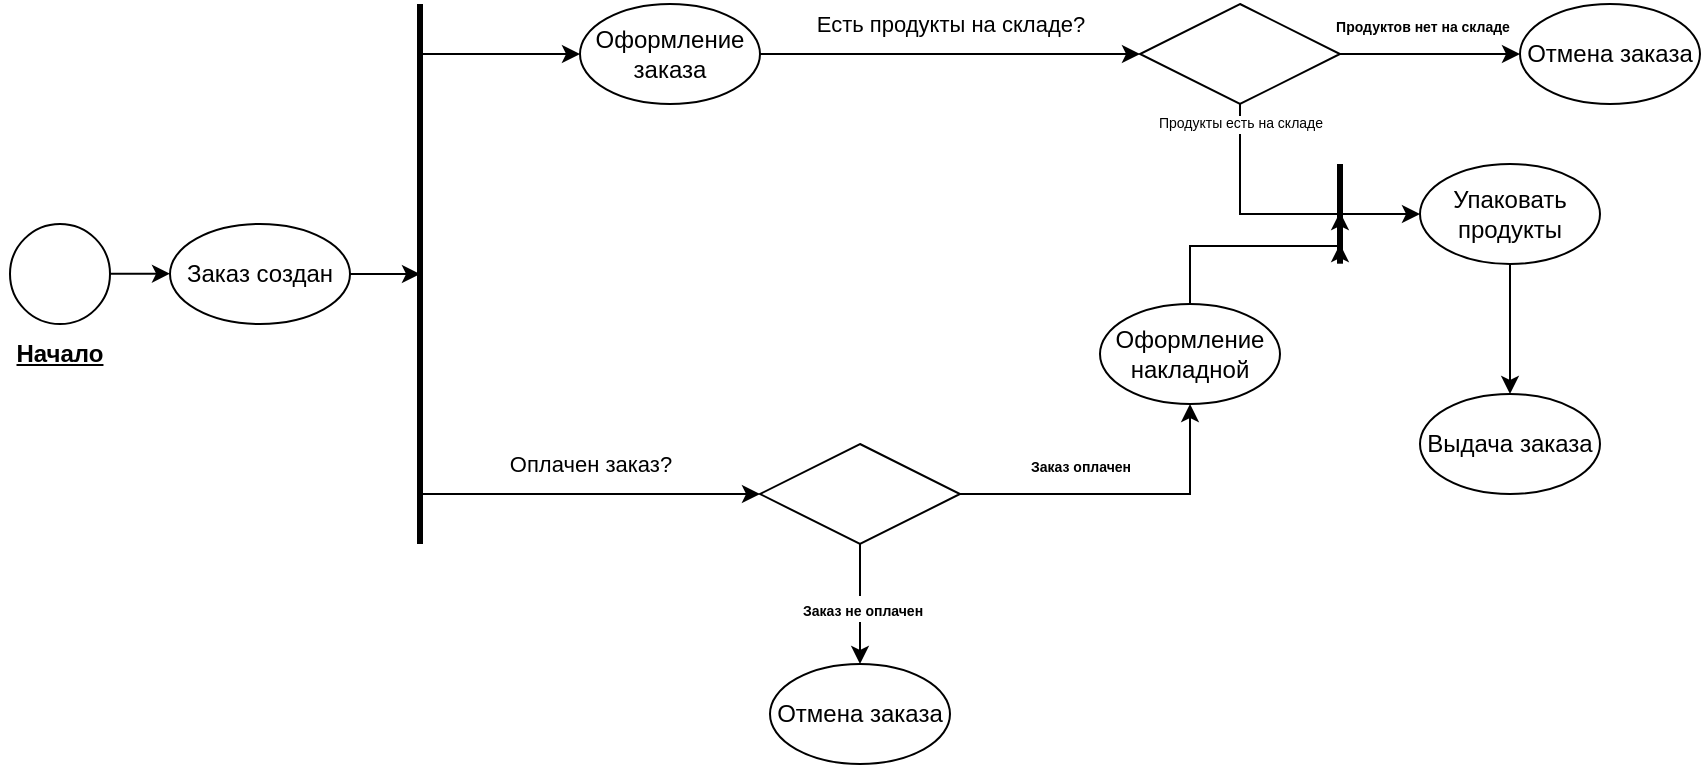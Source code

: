 <mxfile version="22.0.0" type="device">
  <diagram name="Страница — 1" id="-n59Aewnt4YCsEX-HWxs">
    <mxGraphModel dx="2261" dy="844" grid="1" gridSize="10" guides="1" tooltips="1" connect="1" arrows="1" fold="1" page="1" pageScale="1" pageWidth="827" pageHeight="1169" math="0" shadow="0">
      <root>
        <mxCell id="0" />
        <mxCell id="1" parent="0" />
        <mxCell id="Z3TzAWd75GU0sflshd3v-2" value="" style="ellipse;whiteSpace=wrap;html=1;aspect=fixed;" parent="1" vertex="1">
          <mxGeometry x="-408" y="480" width="50" height="50" as="geometry" />
        </mxCell>
        <mxCell id="Z3TzAWd75GU0sflshd3v-3" value="&lt;u&gt;Начало&lt;/u&gt;" style="text;html=1;strokeColor=none;fillColor=none;align=center;verticalAlign=middle;whiteSpace=wrap;rounded=0;fontStyle=1" parent="1" vertex="1">
          <mxGeometry x="-413" y="530" width="60" height="30" as="geometry" />
        </mxCell>
        <mxCell id="Z3TzAWd75GU0sflshd3v-4" value="" style="endArrow=classic;html=1;rounded=0;" parent="1" target="Z3TzAWd75GU0sflshd3v-5" edge="1">
          <mxGeometry width="50" height="50" relative="1" as="geometry">
            <mxPoint x="-358" y="504.82" as="sourcePoint" />
            <mxPoint x="-318" y="505" as="targetPoint" />
            <Array as="points">
              <mxPoint x="-328" y="504.82" />
            </Array>
          </mxGeometry>
        </mxCell>
        <mxCell id="Z3TzAWd75GU0sflshd3v-5" value="Заказ создан" style="ellipse;whiteSpace=wrap;html=1;" parent="1" vertex="1">
          <mxGeometry x="-328" y="480" width="90" height="50" as="geometry" />
        </mxCell>
        <mxCell id="Z3TzAWd75GU0sflshd3v-7" value="" style="endArrow=classic;html=1;rounded=0;" parent="1" edge="1">
          <mxGeometry width="50" height="50" relative="1" as="geometry">
            <mxPoint x="-238" y="505" as="sourcePoint" />
            <mxPoint x="-203" y="505" as="targetPoint" />
          </mxGeometry>
        </mxCell>
        <mxCell id="Z3TzAWd75GU0sflshd3v-9" value="" style="endArrow=none;html=1;rounded=0;strokeWidth=3;" parent="1" edge="1">
          <mxGeometry width="50" height="50" relative="1" as="geometry">
            <mxPoint x="-203" y="640" as="sourcePoint" />
            <mxPoint x="-203" y="370" as="targetPoint" />
          </mxGeometry>
        </mxCell>
        <mxCell id="Z3TzAWd75GU0sflshd3v-10" value="" style="endArrow=classic;html=1;rounded=0;entryX=0;entryY=0.5;entryDx=0;entryDy=0;" parent="1" target="Z3TzAWd75GU0sflshd3v-14" edge="1">
          <mxGeometry width="50" height="50" relative="1" as="geometry">
            <mxPoint x="-203" y="395" as="sourcePoint" />
            <mxPoint x="-18" y="394.58" as="targetPoint" />
          </mxGeometry>
        </mxCell>
        <mxCell id="Z3TzAWd75GU0sflshd3v-23" value="" style="edgeStyle=orthogonalEdgeStyle;rounded=0;orthogonalLoop=1;jettySize=auto;html=1;" parent="1" source="Z3TzAWd75GU0sflshd3v-14" target="Z3TzAWd75GU0sflshd3v-22" edge="1">
          <mxGeometry relative="1" as="geometry" />
        </mxCell>
        <mxCell id="5oCaMX8siLU9uhKDiqQL-5" value="Есть продукты на складе?" style="edgeLabel;html=1;align=center;verticalAlign=middle;resizable=0;points=[];" vertex="1" connectable="0" parent="Z3TzAWd75GU0sflshd3v-23">
          <mxGeometry x="0.018" relative="1" as="geometry">
            <mxPoint x="-2" y="-15" as="offset" />
          </mxGeometry>
        </mxCell>
        <mxCell id="Z3TzAWd75GU0sflshd3v-14" value="Оформление заказа" style="ellipse;whiteSpace=wrap;html=1;" parent="1" vertex="1">
          <mxGeometry x="-123" y="370" width="90" height="50" as="geometry" />
        </mxCell>
        <mxCell id="Z3TzAWd75GU0sflshd3v-15" value="" style="endArrow=classic;html=1;rounded=0;entryX=0;entryY=0.5;entryDx=0;entryDy=0;" parent="1" edge="1">
          <mxGeometry width="50" height="50" relative="1" as="geometry">
            <mxPoint x="-203" y="615" as="sourcePoint" />
            <mxPoint x="-33" y="615" as="targetPoint" />
          </mxGeometry>
        </mxCell>
        <mxCell id="5oCaMX8siLU9uhKDiqQL-4" value="Оплачен заказ?" style="edgeLabel;html=1;align=center;verticalAlign=middle;resizable=0;points=[];" vertex="1" connectable="0" parent="Z3TzAWd75GU0sflshd3v-15">
          <mxGeometry relative="1" as="geometry">
            <mxPoint y="-15" as="offset" />
          </mxGeometry>
        </mxCell>
        <mxCell id="Z3TzAWd75GU0sflshd3v-28" value="" style="edgeStyle=orthogonalEdgeStyle;rounded=0;orthogonalLoop=1;jettySize=auto;html=1;" parent="1" source="Z3TzAWd75GU0sflshd3v-22" target="Z3TzAWd75GU0sflshd3v-27" edge="1">
          <mxGeometry relative="1" as="geometry" />
        </mxCell>
        <mxCell id="Z3TzAWd75GU0sflshd3v-31" value="&lt;font style=&quot;font-size: 7px;&quot;&gt;Продуктов нет на складе&lt;/font&gt;" style="edgeLabel;html=1;align=center;verticalAlign=middle;resizable=0;points=[];fontStyle=1" parent="Z3TzAWd75GU0sflshd3v-28" vertex="1" connectable="0">
          <mxGeometry x="-0.083" y="3" relative="1" as="geometry">
            <mxPoint x="-1" y="-12" as="offset" />
          </mxGeometry>
        </mxCell>
        <mxCell id="Z3TzAWd75GU0sflshd3v-22" value="" style="rhombus;whiteSpace=wrap;html=1;" parent="1" vertex="1">
          <mxGeometry x="157" y="370" width="100" height="50" as="geometry" />
        </mxCell>
        <mxCell id="Z3TzAWd75GU0sflshd3v-27" value="Отмена заказа" style="ellipse;whiteSpace=wrap;html=1;" parent="1" vertex="1">
          <mxGeometry x="347" y="370" width="90" height="50" as="geometry" />
        </mxCell>
        <mxCell id="Z3TzAWd75GU0sflshd3v-53" value="" style="edgeStyle=orthogonalEdgeStyle;rounded=0;orthogonalLoop=1;jettySize=auto;html=1;" parent="1" source="Z3TzAWd75GU0sflshd3v-29" target="Z3TzAWd75GU0sflshd3v-52" edge="1">
          <mxGeometry relative="1" as="geometry" />
        </mxCell>
        <mxCell id="Z3TzAWd75GU0sflshd3v-29" value="Упаковать продукты" style="ellipse;whiteSpace=wrap;html=1;" parent="1" vertex="1">
          <mxGeometry x="297" y="450" width="90" height="50" as="geometry" />
        </mxCell>
        <mxCell id="Z3TzAWd75GU0sflshd3v-37" value="" style="edgeStyle=orthogonalEdgeStyle;rounded=0;orthogonalLoop=1;jettySize=auto;html=1;fontStyle=0" parent="1" source="Z3TzAWd75GU0sflshd3v-34" target="Z3TzAWd75GU0sflshd3v-36" edge="1">
          <mxGeometry relative="1" as="geometry" />
        </mxCell>
        <mxCell id="Z3TzAWd75GU0sflshd3v-38" value="&lt;font style=&quot;font-size: 7px;&quot;&gt;Заказ не оплачен&lt;/font&gt;" style="edgeLabel;html=1;align=center;verticalAlign=middle;resizable=0;points=[];fontStyle=1" parent="Z3TzAWd75GU0sflshd3v-37" vertex="1" connectable="0">
          <mxGeometry x="0.064" y="1" relative="1" as="geometry">
            <mxPoint as="offset" />
          </mxGeometry>
        </mxCell>
        <mxCell id="Z3TzAWd75GU0sflshd3v-47" value="" style="edgeStyle=orthogonalEdgeStyle;rounded=0;orthogonalLoop=1;jettySize=auto;html=1;" parent="1" source="Z3TzAWd75GU0sflshd3v-34" target="Z3TzAWd75GU0sflshd3v-46" edge="1">
          <mxGeometry relative="1" as="geometry" />
        </mxCell>
        <mxCell id="Z3TzAWd75GU0sflshd3v-50" value="&lt;b&gt;&lt;font style=&quot;font-size: 7px;&quot;&gt;Заказ оплачен&lt;/font&gt;&lt;/b&gt;" style="edgeLabel;html=1;align=center;verticalAlign=middle;resizable=0;points=[];" parent="Z3TzAWd75GU0sflshd3v-47" vertex="1" connectable="0">
          <mxGeometry x="-0.498" y="-1" relative="1" as="geometry">
            <mxPoint x="20" y="-16" as="offset" />
          </mxGeometry>
        </mxCell>
        <mxCell id="Z3TzAWd75GU0sflshd3v-34" value="" style="rhombus;whiteSpace=wrap;html=1;" parent="1" vertex="1">
          <mxGeometry x="-33" y="590" width="100" height="50" as="geometry" />
        </mxCell>
        <mxCell id="Z3TzAWd75GU0sflshd3v-36" value="Отмена заказа" style="ellipse;whiteSpace=wrap;html=1;" parent="1" vertex="1">
          <mxGeometry x="-28" y="700" width="90" height="50" as="geometry" />
        </mxCell>
        <mxCell id="Z3TzAWd75GU0sflshd3v-41" value="" style="endArrow=none;html=1;rounded=0;strokeWidth=3;" parent="1" edge="1">
          <mxGeometry width="50" height="50" relative="1" as="geometry">
            <mxPoint x="257" y="450" as="sourcePoint" />
            <mxPoint x="257" y="499.85" as="targetPoint" />
          </mxGeometry>
        </mxCell>
        <mxCell id="Z3TzAWd75GU0sflshd3v-46" value="Оформление накладной" style="ellipse;whiteSpace=wrap;html=1;" parent="1" vertex="1">
          <mxGeometry x="137" y="520" width="90" height="50" as="geometry" />
        </mxCell>
        <mxCell id="Z3TzAWd75GU0sflshd3v-49" value="" style="endArrow=classic;html=1;rounded=0;exitX=0.5;exitY=0;exitDx=0;exitDy=0;" parent="1" source="Z3TzAWd75GU0sflshd3v-46" edge="1">
          <mxGeometry width="50" height="50" relative="1" as="geometry">
            <mxPoint x="227" y="615" as="sourcePoint" />
            <mxPoint x="257" y="490" as="targetPoint" />
            <Array as="points">
              <mxPoint x="182" y="491" />
              <mxPoint x="257" y="491" />
            </Array>
          </mxGeometry>
        </mxCell>
        <mxCell id="Z3TzAWd75GU0sflshd3v-52" value="Выдача заказа" style="ellipse;whiteSpace=wrap;html=1;" parent="1" vertex="1">
          <mxGeometry x="297" y="565" width="90" height="50" as="geometry" />
        </mxCell>
        <mxCell id="5oCaMX8siLU9uhKDiqQL-1" value="" style="edgeStyle=orthogonalEdgeStyle;rounded=0;orthogonalLoop=1;jettySize=auto;html=1;fontStyle=1;entryX=0.016;entryY=0.486;entryDx=0;entryDy=0;entryPerimeter=0;" edge="1" parent="1">
          <mxGeometry relative="1" as="geometry">
            <mxPoint x="257" y="474" as="targetPoint" />
            <Array as="points">
              <mxPoint x="207" y="420" />
              <mxPoint x="207" y="475" />
              <mxPoint x="257" y="475" />
            </Array>
            <mxPoint x="207" y="420" as="sourcePoint" />
          </mxGeometry>
        </mxCell>
        <mxCell id="5oCaMX8siLU9uhKDiqQL-2" value="Продукты есть на складе" style="edgeLabel;html=1;align=center;verticalAlign=middle;resizable=0;points=[];fontSize=7;" vertex="1" connectable="0" parent="5oCaMX8siLU9uhKDiqQL-1">
          <mxGeometry x="0.069" relative="1" as="geometry">
            <mxPoint x="-2" y="-45" as="offset" />
          </mxGeometry>
        </mxCell>
        <mxCell id="5oCaMX8siLU9uhKDiqQL-3" value="" style="edgeStyle=orthogonalEdgeStyle;rounded=0;orthogonalLoop=1;jettySize=auto;html=1;entryX=0;entryY=0.5;entryDx=0;entryDy=0;" edge="1" parent="1" target="Z3TzAWd75GU0sflshd3v-29">
          <mxGeometry relative="1" as="geometry">
            <mxPoint x="257" y="475" as="sourcePoint" />
            <mxPoint x="277" y="545" as="targetPoint" />
            <Array as="points">
              <mxPoint x="267" y="475" />
              <mxPoint x="267" y="475" />
            </Array>
          </mxGeometry>
        </mxCell>
      </root>
    </mxGraphModel>
  </diagram>
</mxfile>
